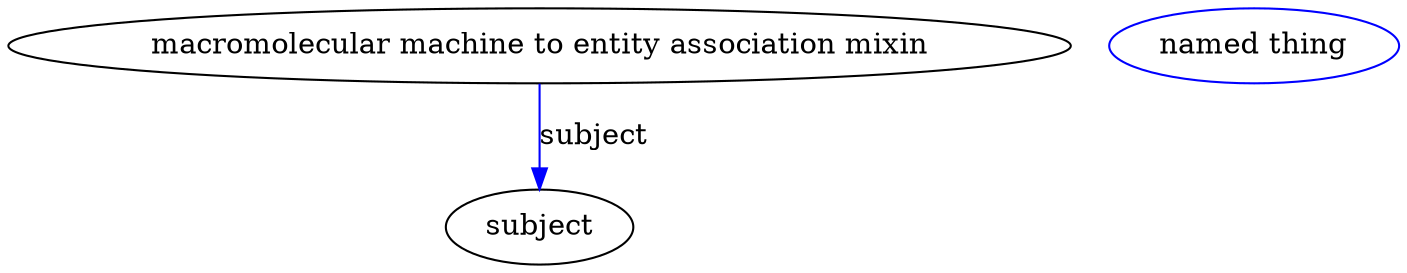 digraph {
	graph [bb="0,0,666.32,123"];
	node [label="\N"];
	"macromolecular machine to entity association mixin"	 [height=0.5,
		label="macromolecular machine to entity association mixin",
		pos="254.78,105",
		width=7.0771];
	subject	 [height=0.5,
		pos="254.78,18",
		width=1.2457];
	"macromolecular machine to entity association mixin" -> subject	 [color=blue,
		label=subject,
		lp="281.28,61.5",
		pos="e,254.78,36.003 254.78,86.974 254.78,75.192 254.78,59.561 254.78,46.158",
		style=solid];
	"macromolecular machine to entity association mixin_subject"	 [color=blue,
		height=0.5,
		label="named thing",
		pos="596.78,105",
		width=1.9318];
}
